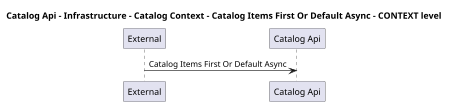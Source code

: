 @startuml
skinparam dpi 60

title Catalog Api - Infrastructure - Catalog Context - Catalog Items First Or Default Async - CONTEXT level

participant "External" as C4InterFlow.SoftwareSystems.ExternalSystem
participant "Catalog Api" as dotnet.eShop.Architecture.SoftwareSystems.CatalogApi

C4InterFlow.SoftwareSystems.ExternalSystem -> dotnet.eShop.Architecture.SoftwareSystems.CatalogApi : Catalog Items First Or Default Async


@enduml
